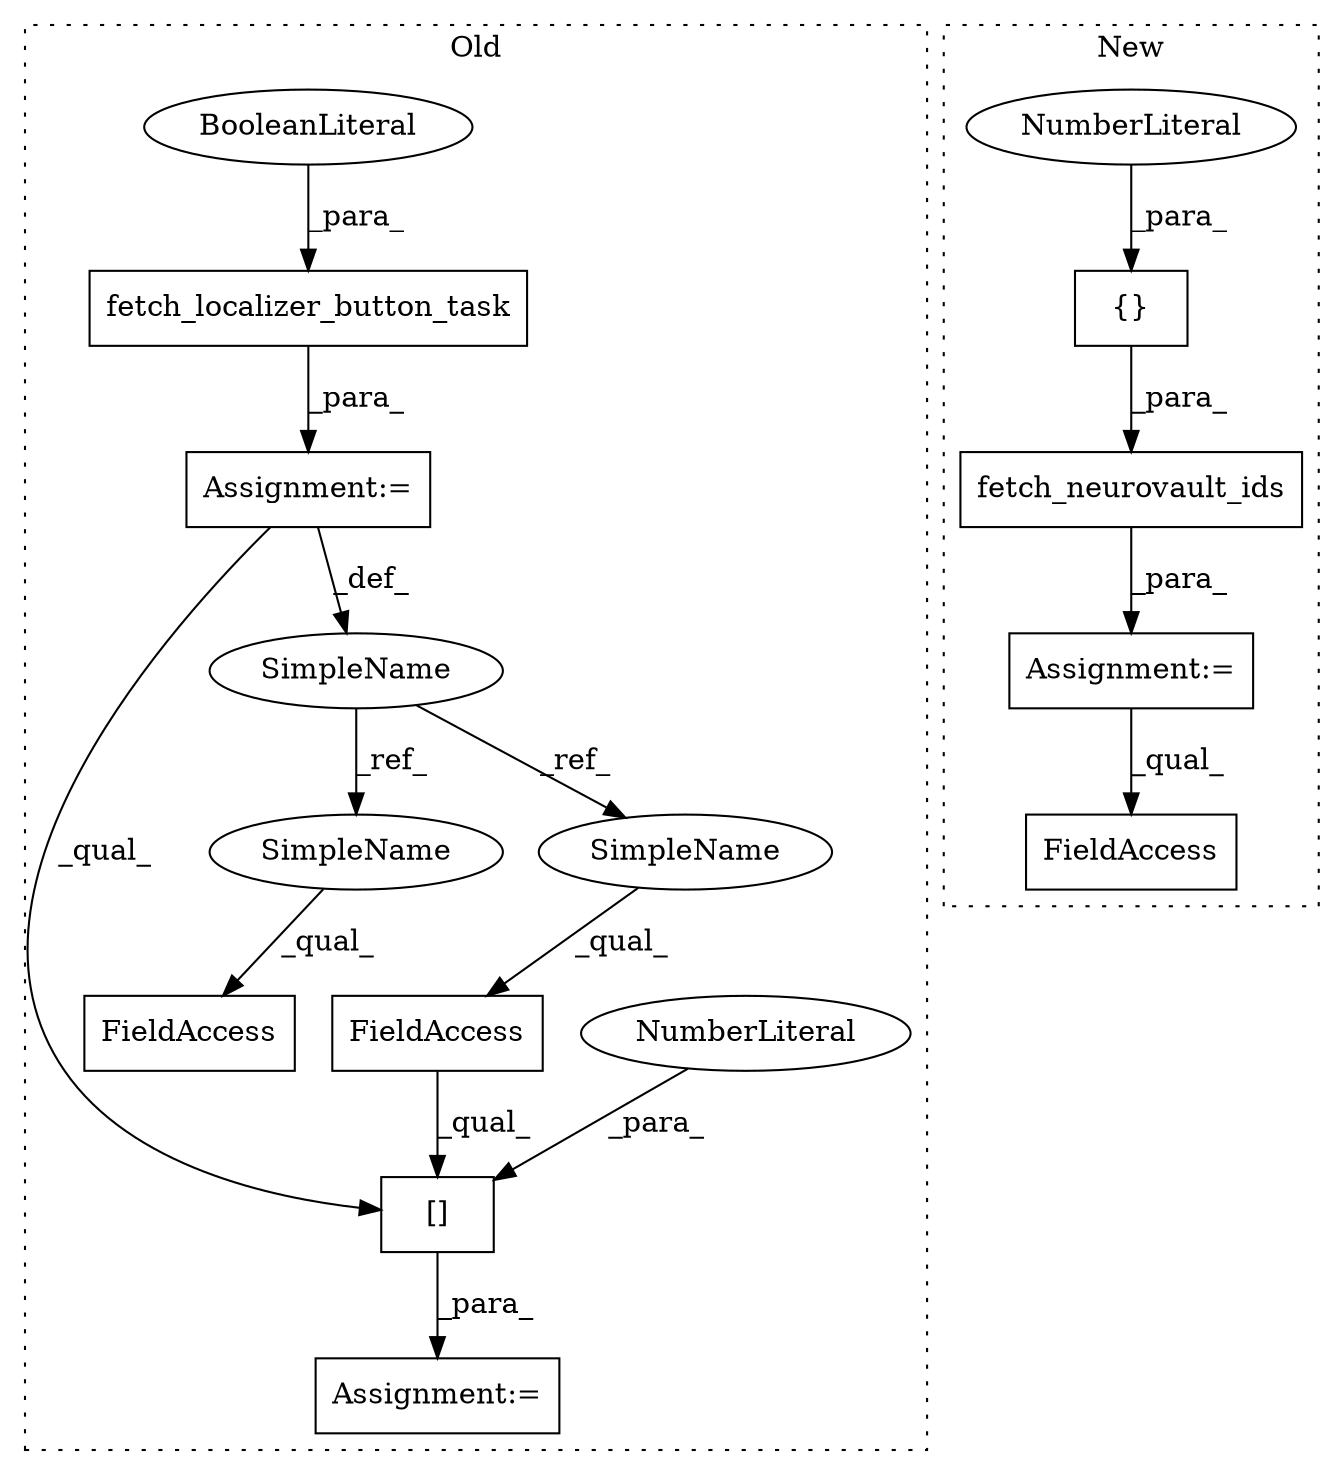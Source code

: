 digraph G {
subgraph cluster0 {
1 [label="fetch_localizer_button_task" a="32" s="810,842" l="28,1" shape="box"];
7 [label="Assignment:=" a="7" s="800" l="1" shape="box"];
8 [label="FieldAccess" a="22" s="929" l="23" shape="box"];
9 [label="[]" a="2" s="929,954" l="24,1" shape="box"];
10 [label="NumberLiteral" a="34" s="953" l="1" shape="ellipse"];
11 [label="SimpleName" a="42" s="783" l="17" shape="ellipse"];
12 [label="FieldAccess" a="22" s="873" l="23" shape="box"];
13 [label="BooleanLiteral" a="9" s="838" l="4" shape="ellipse"];
14 [label="Assignment:=" a="7" s="928" l="1" shape="box"];
15 [label="SimpleName" a="42" s="873" l="17" shape="ellipse"];
16 [label="SimpleName" a="42" s="929" l="17" shape="ellipse"];
label = "Old";
style="dotted";
}
subgraph cluster1 {
2 [label="{}" a="4" s="782,788" l="1,1" shape="box"];
3 [label="NumberLiteral" a="34" s="783" l="5" shape="ellipse"];
4 [label="FieldAccess" a="22" s="805" l="19" shape="box"];
5 [label="fetch_neurovault_ids" a="32" s="752,789" l="21,1" shape="box"];
6 [label="Assignment:=" a="7" s="742" l="1" shape="box"];
label = "New";
style="dotted";
}
1 -> 7 [label="_para_"];
2 -> 5 [label="_para_"];
3 -> 2 [label="_para_"];
5 -> 6 [label="_para_"];
6 -> 4 [label="_qual_"];
7 -> 11 [label="_def_"];
7 -> 9 [label="_qual_"];
8 -> 9 [label="_qual_"];
9 -> 14 [label="_para_"];
10 -> 9 [label="_para_"];
11 -> 15 [label="_ref_"];
11 -> 16 [label="_ref_"];
13 -> 1 [label="_para_"];
15 -> 12 [label="_qual_"];
16 -> 8 [label="_qual_"];
}
